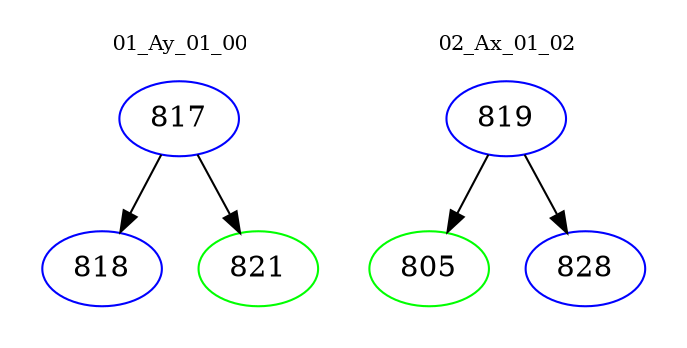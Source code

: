 digraph{
subgraph cluster_0 {
color = white
label = "01_Ay_01_00";
fontsize=10;
T0_817 [label="817", color="blue"]
T0_817 -> T0_818 [color="black"]
T0_818 [label="818", color="blue"]
T0_817 -> T0_821 [color="black"]
T0_821 [label="821", color="green"]
}
subgraph cluster_1 {
color = white
label = "02_Ax_01_02";
fontsize=10;
T1_819 [label="819", color="blue"]
T1_819 -> T1_805 [color="black"]
T1_805 [label="805", color="green"]
T1_819 -> T1_828 [color="black"]
T1_828 [label="828", color="blue"]
}
}
